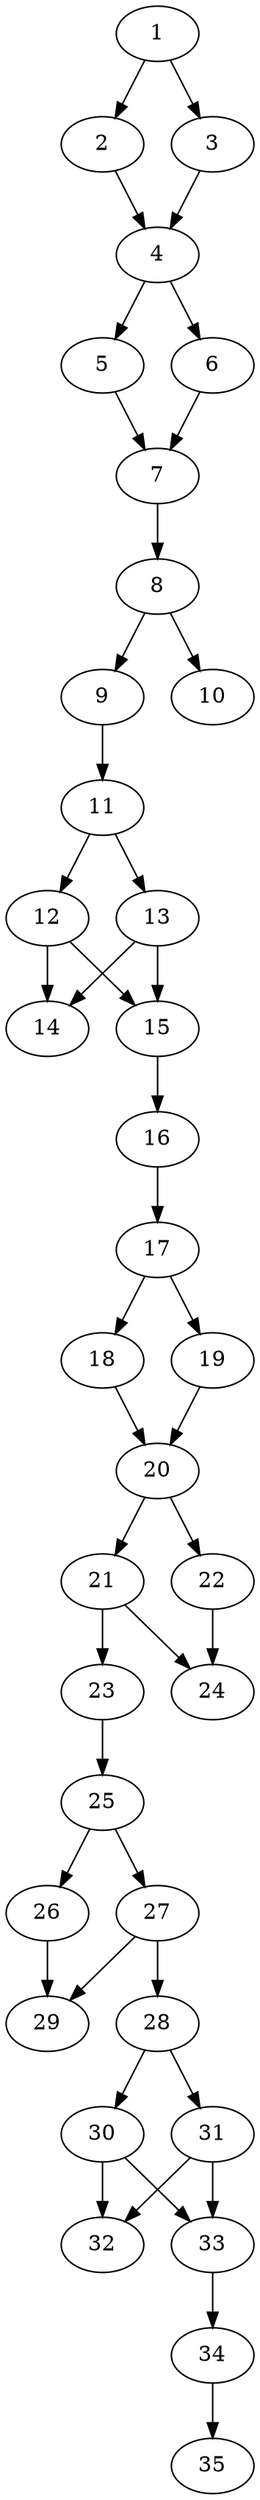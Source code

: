 // DAG automatically generated by daggen at Thu Oct  3 14:05:38 2019
// ./daggen --dot -n 35 --ccr 0.5 --fat 0.3 --regular 0.9 --density 0.7 --mindata 5242880 --maxdata 52428800 
digraph G {
  1 [size="88457216", alpha="0.15", expect_size="44228608"] 
  1 -> 2 [size ="44228608"]
  1 -> 3 [size ="44228608"]
  2 [size="19216384", alpha="0.16", expect_size="9608192"] 
  2 -> 4 [size ="9608192"]
  3 [size="47443968", alpha="0.19", expect_size="23721984"] 
  3 -> 4 [size ="23721984"]
  4 [size="16693248", alpha="0.12", expect_size="8346624"] 
  4 -> 5 [size ="8346624"]
  4 -> 6 [size ="8346624"]
  5 [size="47497216", alpha="0.04", expect_size="23748608"] 
  5 -> 7 [size ="23748608"]
  6 [size="88786944", alpha="0.01", expect_size="44393472"] 
  6 -> 7 [size ="44393472"]
  7 [size="34060288", alpha="0.19", expect_size="17030144"] 
  7 -> 8 [size ="17030144"]
  8 [size="68823040", alpha="0.11", expect_size="34411520"] 
  8 -> 9 [size ="34411520"]
  8 -> 10 [size ="34411520"]
  9 [size="10971136", alpha="0.05", expect_size="5485568"] 
  9 -> 11 [size ="5485568"]
  10 [size="92358656", alpha="0.07", expect_size="46179328"] 
  11 [size="11427840", alpha="0.15", expect_size="5713920"] 
  11 -> 12 [size ="5713920"]
  11 -> 13 [size ="5713920"]
  12 [size="80023552", alpha="0.18", expect_size="40011776"] 
  12 -> 14 [size ="40011776"]
  12 -> 15 [size ="40011776"]
  13 [size="60170240", alpha="0.16", expect_size="30085120"] 
  13 -> 14 [size ="30085120"]
  13 -> 15 [size ="30085120"]
  14 [size="54659072", alpha="0.18", expect_size="27329536"] 
  15 [size="18604032", alpha="0.07", expect_size="9302016"] 
  15 -> 16 [size ="9302016"]
  16 [size="38664192", alpha="0.09", expect_size="19332096"] 
  16 -> 17 [size ="19332096"]
  17 [size="43143168", alpha="0.17", expect_size="21571584"] 
  17 -> 18 [size ="21571584"]
  17 -> 19 [size ="21571584"]
  18 [size="37310464", alpha="0.01", expect_size="18655232"] 
  18 -> 20 [size ="18655232"]
  19 [size="86910976", alpha="0.17", expect_size="43455488"] 
  19 -> 20 [size ="43455488"]
  20 [size="16543744", alpha="0.04", expect_size="8271872"] 
  20 -> 21 [size ="8271872"]
  20 -> 22 [size ="8271872"]
  21 [size="48769024", alpha="0.08", expect_size="24384512"] 
  21 -> 23 [size ="24384512"]
  21 -> 24 [size ="24384512"]
  22 [size="27117568", alpha="0.14", expect_size="13558784"] 
  22 -> 24 [size ="13558784"]
  23 [size="17106944", alpha="0.08", expect_size="8553472"] 
  23 -> 25 [size ="8553472"]
  24 [size="94025728", alpha="0.03", expect_size="47012864"] 
  25 [size="83755008", alpha="0.06", expect_size="41877504"] 
  25 -> 26 [size ="41877504"]
  25 -> 27 [size ="41877504"]
  26 [size="21139456", alpha="0.05", expect_size="10569728"] 
  26 -> 29 [size ="10569728"]
  27 [size="62838784", alpha="0.10", expect_size="31419392"] 
  27 -> 28 [size ="31419392"]
  27 -> 29 [size ="31419392"]
  28 [size="49268736", alpha="0.07", expect_size="24634368"] 
  28 -> 30 [size ="24634368"]
  28 -> 31 [size ="24634368"]
  29 [size="54069248", alpha="0.04", expect_size="27034624"] 
  30 [size="38461440", alpha="0.18", expect_size="19230720"] 
  30 -> 32 [size ="19230720"]
  30 -> 33 [size ="19230720"]
  31 [size="58458112", alpha="0.13", expect_size="29229056"] 
  31 -> 32 [size ="29229056"]
  31 -> 33 [size ="29229056"]
  32 [size="97662976", alpha="0.02", expect_size="48831488"] 
  33 [size="70430720", alpha="0.02", expect_size="35215360"] 
  33 -> 34 [size ="35215360"]
  34 [size="13725696", alpha="0.11", expect_size="6862848"] 
  34 -> 35 [size ="6862848"]
  35 [size="28123136", alpha="0.02", expect_size="14061568"] 
}
